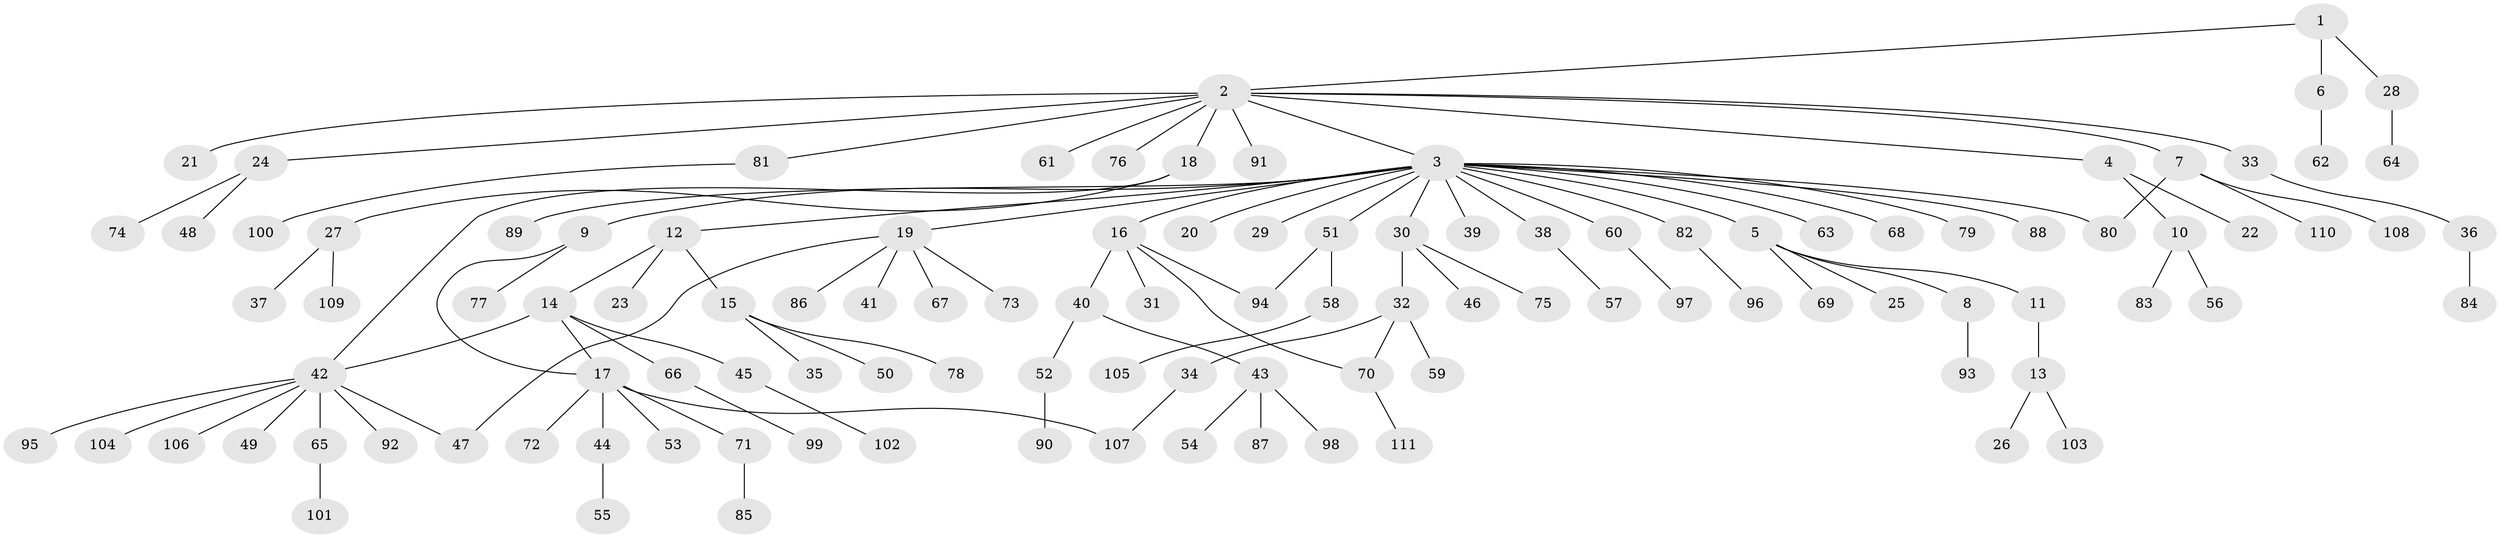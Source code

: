 // Generated by graph-tools (version 1.1) at 2025/35/03/09/25 02:35:34]
// undirected, 111 vertices, 117 edges
graph export_dot {
graph [start="1"]
  node [color=gray90,style=filled];
  1;
  2;
  3;
  4;
  5;
  6;
  7;
  8;
  9;
  10;
  11;
  12;
  13;
  14;
  15;
  16;
  17;
  18;
  19;
  20;
  21;
  22;
  23;
  24;
  25;
  26;
  27;
  28;
  29;
  30;
  31;
  32;
  33;
  34;
  35;
  36;
  37;
  38;
  39;
  40;
  41;
  42;
  43;
  44;
  45;
  46;
  47;
  48;
  49;
  50;
  51;
  52;
  53;
  54;
  55;
  56;
  57;
  58;
  59;
  60;
  61;
  62;
  63;
  64;
  65;
  66;
  67;
  68;
  69;
  70;
  71;
  72;
  73;
  74;
  75;
  76;
  77;
  78;
  79;
  80;
  81;
  82;
  83;
  84;
  85;
  86;
  87;
  88;
  89;
  90;
  91;
  92;
  93;
  94;
  95;
  96;
  97;
  98;
  99;
  100;
  101;
  102;
  103;
  104;
  105;
  106;
  107;
  108;
  109;
  110;
  111;
  1 -- 2;
  1 -- 6;
  1 -- 28;
  2 -- 3;
  2 -- 4;
  2 -- 7;
  2 -- 18;
  2 -- 21;
  2 -- 24;
  2 -- 33;
  2 -- 61;
  2 -- 76;
  2 -- 81;
  2 -- 91;
  3 -- 5;
  3 -- 9;
  3 -- 12;
  3 -- 16;
  3 -- 19;
  3 -- 20;
  3 -- 29;
  3 -- 30;
  3 -- 38;
  3 -- 39;
  3 -- 51;
  3 -- 60;
  3 -- 63;
  3 -- 68;
  3 -- 79;
  3 -- 80;
  3 -- 82;
  3 -- 88;
  3 -- 89;
  4 -- 10;
  4 -- 22;
  5 -- 8;
  5 -- 11;
  5 -- 25;
  5 -- 69;
  6 -- 62;
  7 -- 80;
  7 -- 108;
  7 -- 110;
  8 -- 93;
  9 -- 17;
  9 -- 77;
  10 -- 56;
  10 -- 83;
  11 -- 13;
  12 -- 14;
  12 -- 15;
  12 -- 23;
  13 -- 26;
  13 -- 103;
  14 -- 17;
  14 -- 42;
  14 -- 45;
  14 -- 66;
  15 -- 35;
  15 -- 50;
  15 -- 78;
  16 -- 31;
  16 -- 40;
  16 -- 70;
  16 -- 94;
  17 -- 44;
  17 -- 53;
  17 -- 71;
  17 -- 72;
  17 -- 107;
  18 -- 27;
  18 -- 42;
  19 -- 41;
  19 -- 47;
  19 -- 67;
  19 -- 73;
  19 -- 86;
  24 -- 48;
  24 -- 74;
  27 -- 37;
  27 -- 109;
  28 -- 64;
  30 -- 32;
  30 -- 46;
  30 -- 75;
  32 -- 34;
  32 -- 59;
  32 -- 70;
  33 -- 36;
  34 -- 107;
  36 -- 84;
  38 -- 57;
  40 -- 43;
  40 -- 52;
  42 -- 47;
  42 -- 49;
  42 -- 65;
  42 -- 92;
  42 -- 95;
  42 -- 104;
  42 -- 106;
  43 -- 54;
  43 -- 87;
  43 -- 98;
  44 -- 55;
  45 -- 102;
  51 -- 58;
  51 -- 94;
  52 -- 90;
  58 -- 105;
  60 -- 97;
  65 -- 101;
  66 -- 99;
  70 -- 111;
  71 -- 85;
  81 -- 100;
  82 -- 96;
}
